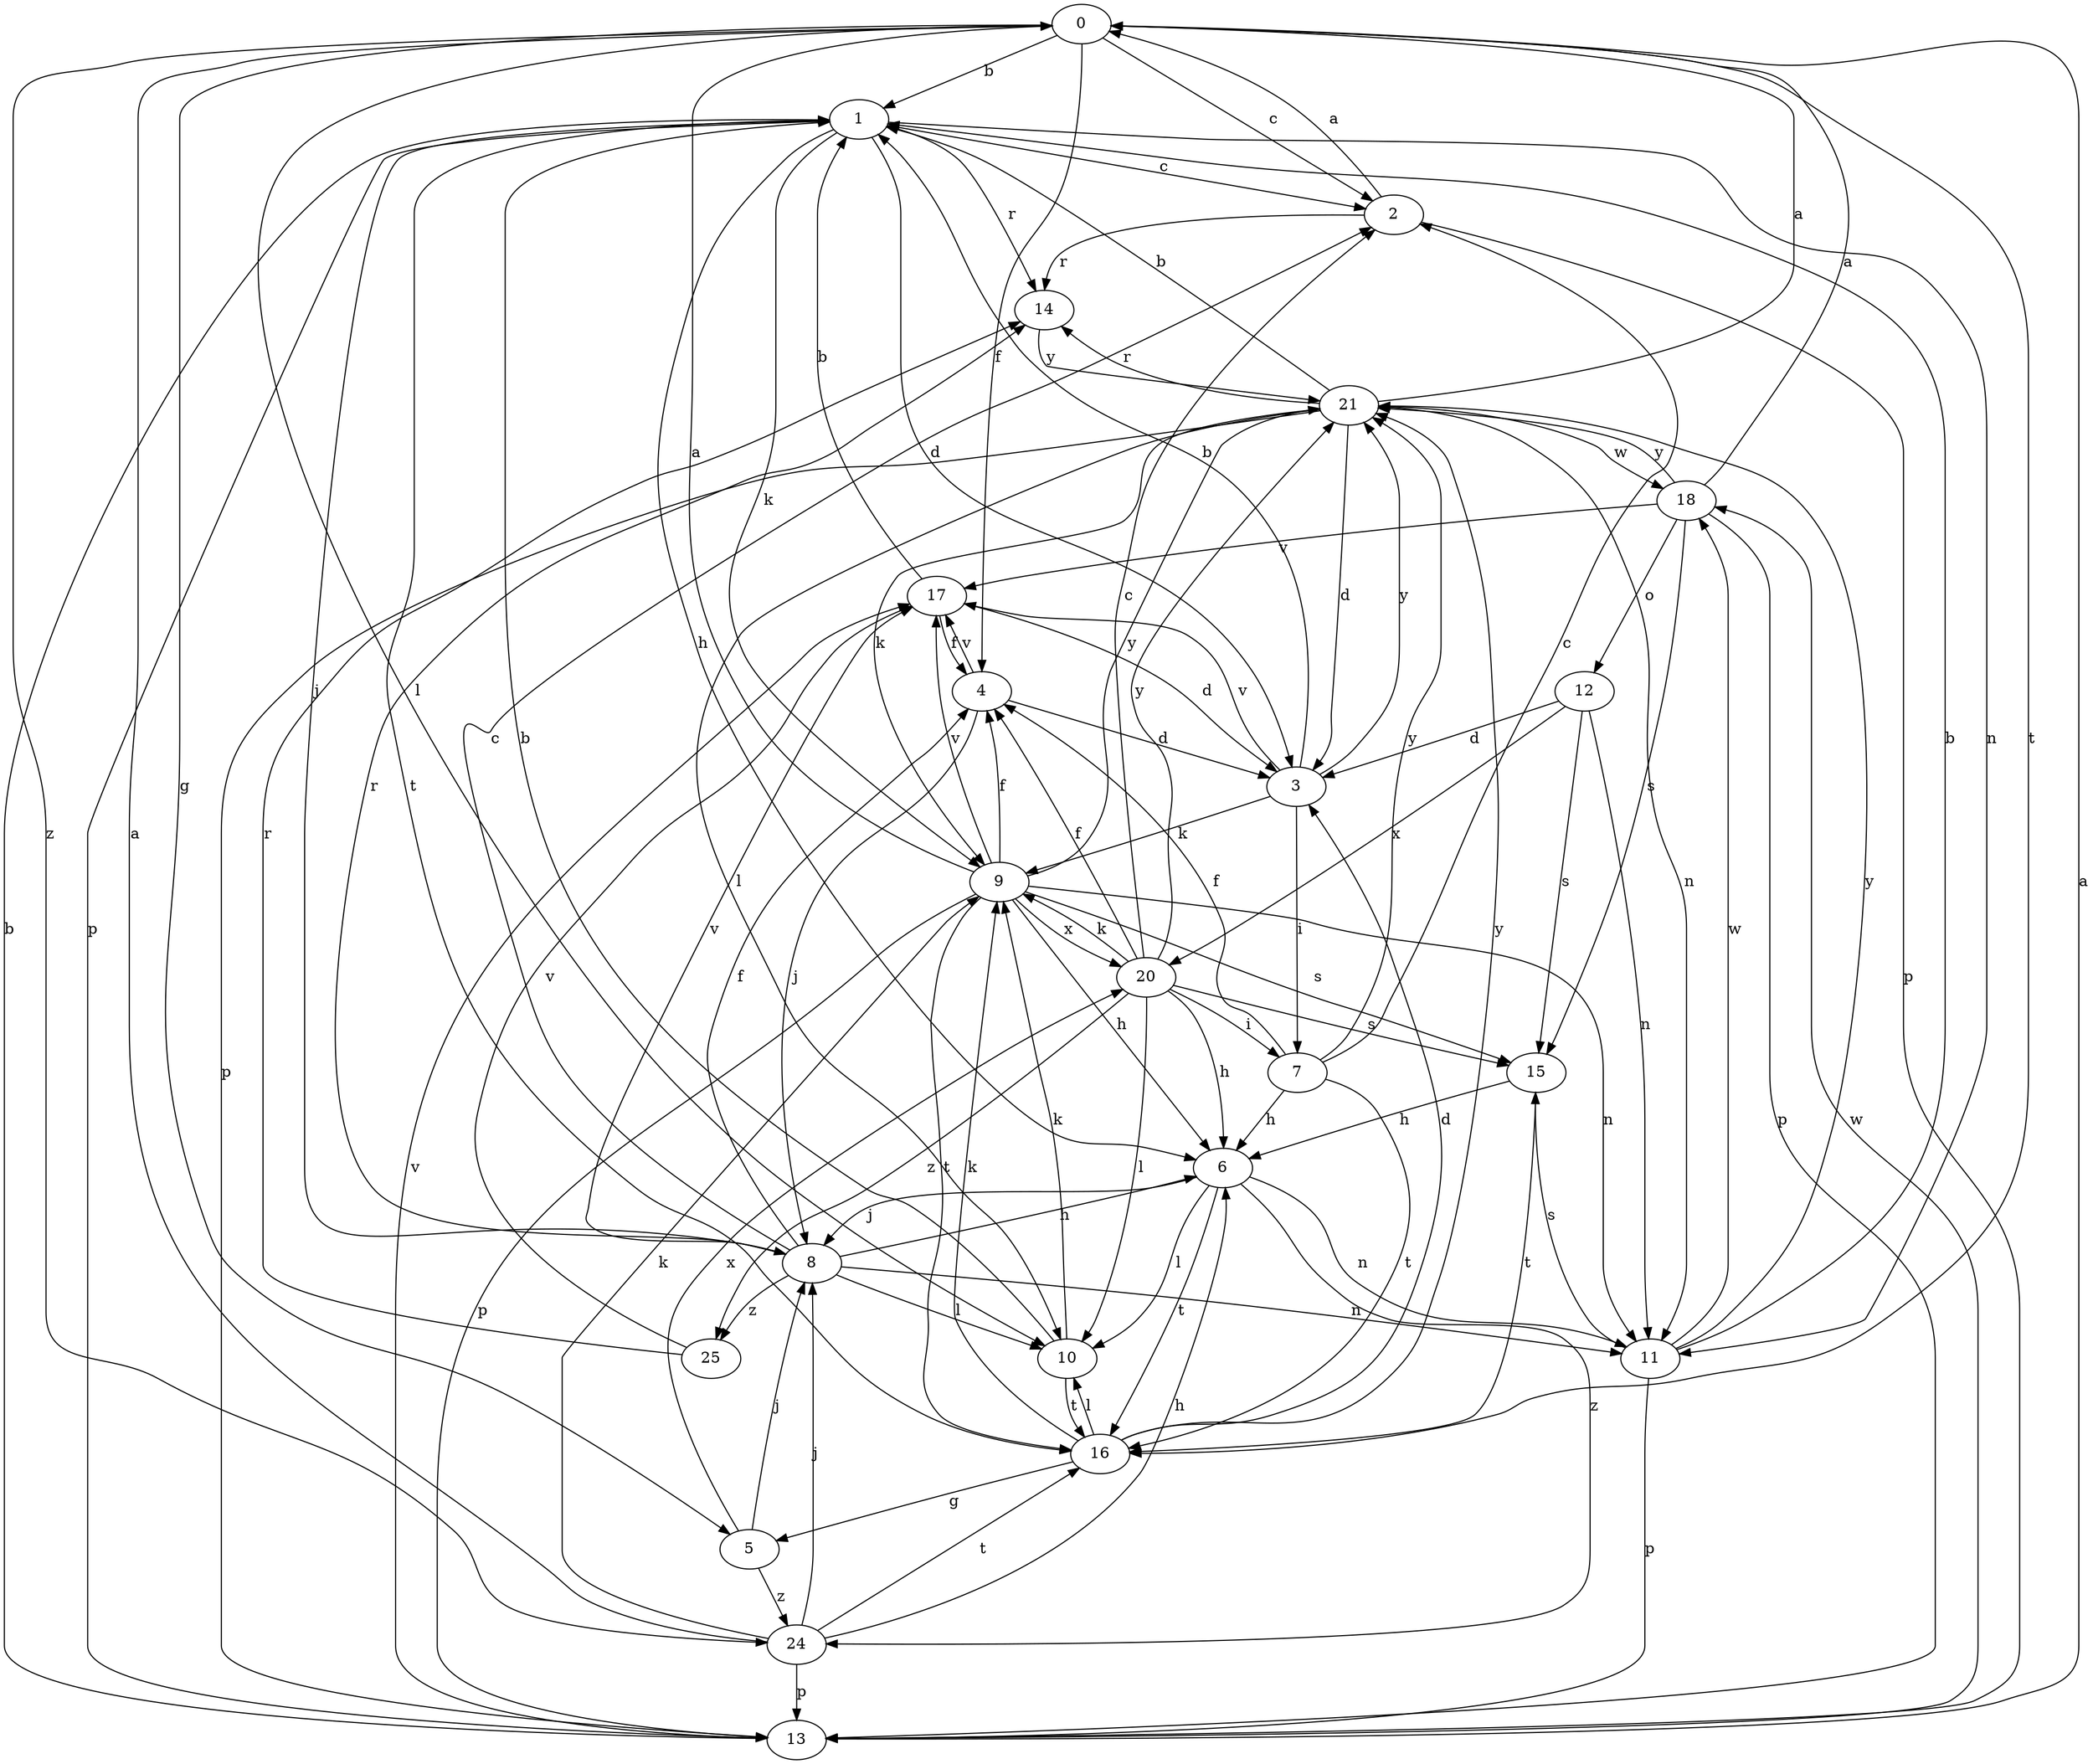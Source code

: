 strict digraph  {
0;
1;
2;
3;
4;
5;
6;
7;
8;
9;
10;
11;
12;
13;
14;
15;
16;
17;
18;
20;
21;
24;
25;
0 -> 1  [label=b];
0 -> 2  [label=c];
0 -> 4  [label=f];
0 -> 5  [label=g];
0 -> 10  [label=l];
0 -> 16  [label=t];
0 -> 24  [label=z];
1 -> 2  [label=c];
1 -> 3  [label=d];
1 -> 6  [label=h];
1 -> 8  [label=j];
1 -> 9  [label=k];
1 -> 11  [label=n];
1 -> 13  [label=p];
1 -> 14  [label=r];
1 -> 16  [label=t];
2 -> 0  [label=a];
2 -> 13  [label=p];
2 -> 14  [label=r];
3 -> 1  [label=b];
3 -> 7  [label=i];
3 -> 9  [label=k];
3 -> 17  [label=v];
3 -> 21  [label=y];
4 -> 3  [label=d];
4 -> 8  [label=j];
4 -> 17  [label=v];
5 -> 8  [label=j];
5 -> 20  [label=x];
5 -> 24  [label=z];
6 -> 8  [label=j];
6 -> 10  [label=l];
6 -> 11  [label=n];
6 -> 16  [label=t];
6 -> 24  [label=z];
7 -> 2  [label=c];
7 -> 4  [label=f];
7 -> 6  [label=h];
7 -> 16  [label=t];
7 -> 21  [label=y];
8 -> 2  [label=c];
8 -> 4  [label=f];
8 -> 6  [label=h];
8 -> 10  [label=l];
8 -> 11  [label=n];
8 -> 14  [label=r];
8 -> 17  [label=v];
8 -> 25  [label=z];
9 -> 0  [label=a];
9 -> 4  [label=f];
9 -> 6  [label=h];
9 -> 11  [label=n];
9 -> 13  [label=p];
9 -> 15  [label=s];
9 -> 16  [label=t];
9 -> 17  [label=v];
9 -> 20  [label=x];
9 -> 21  [label=y];
10 -> 1  [label=b];
10 -> 9  [label=k];
10 -> 16  [label=t];
11 -> 1  [label=b];
11 -> 13  [label=p];
11 -> 15  [label=s];
11 -> 18  [label=w];
11 -> 21  [label=y];
12 -> 3  [label=d];
12 -> 11  [label=n];
12 -> 15  [label=s];
12 -> 20  [label=x];
13 -> 0  [label=a];
13 -> 1  [label=b];
13 -> 17  [label=v];
13 -> 18  [label=w];
14 -> 21  [label=y];
15 -> 6  [label=h];
15 -> 16  [label=t];
16 -> 3  [label=d];
16 -> 5  [label=g];
16 -> 9  [label=k];
16 -> 10  [label=l];
16 -> 21  [label=y];
17 -> 1  [label=b];
17 -> 3  [label=d];
17 -> 4  [label=f];
18 -> 0  [label=a];
18 -> 12  [label=o];
18 -> 13  [label=p];
18 -> 15  [label=s];
18 -> 17  [label=v];
18 -> 21  [label=y];
20 -> 2  [label=c];
20 -> 4  [label=f];
20 -> 6  [label=h];
20 -> 7  [label=i];
20 -> 9  [label=k];
20 -> 10  [label=l];
20 -> 15  [label=s];
20 -> 21  [label=y];
20 -> 25  [label=z];
21 -> 0  [label=a];
21 -> 1  [label=b];
21 -> 3  [label=d];
21 -> 9  [label=k];
21 -> 10  [label=l];
21 -> 11  [label=n];
21 -> 13  [label=p];
21 -> 14  [label=r];
21 -> 18  [label=w];
24 -> 0  [label=a];
24 -> 6  [label=h];
24 -> 8  [label=j];
24 -> 9  [label=k];
24 -> 13  [label=p];
24 -> 16  [label=t];
25 -> 14  [label=r];
25 -> 17  [label=v];
}
